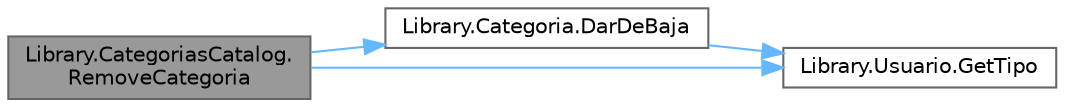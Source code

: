 digraph "Library.CategoriasCatalog.RemoveCategoria"
{
 // INTERACTIVE_SVG=YES
 // LATEX_PDF_SIZE
  bgcolor="transparent";
  edge [fontname=Helvetica,fontsize=10,labelfontname=Helvetica,labelfontsize=10];
  node [fontname=Helvetica,fontsize=10,shape=box,height=0.2,width=0.4];
  rankdir="LR";
  Node1 [label="Library.CategoriasCatalog.\lRemoveCategoria",height=0.2,width=0.4,color="gray40", fillcolor="grey60", style="filled", fontcolor="black",tooltip="Método para eliminar una categoría."];
  Node1 -> Node2 [color="steelblue1",style="solid"];
  Node2 [label="Library.Categoria.DarDeBaja",height=0.2,width=0.4,color="grey40", fillcolor="white", style="filled",URL="$classLibrary_1_1Categoria.html#ac49a20997f4a7ca69f06e9e7e5914e94",tooltip="Método para dar de baja la categoría."];
  Node2 -> Node3 [color="steelblue1",style="solid"];
  Node3 [label="Library.Usuario.GetTipo",height=0.2,width=0.4,color="grey40", fillcolor="white", style="filled",URL="$classLibrary_1_1Usuario.html#a33099664c3da6b61454db7c3343deceb",tooltip="Checkea que tipo de usuario es, puede ser Administrador, Trabajador o Empleador."];
  Node1 -> Node3 [color="steelblue1",style="solid"];
}
